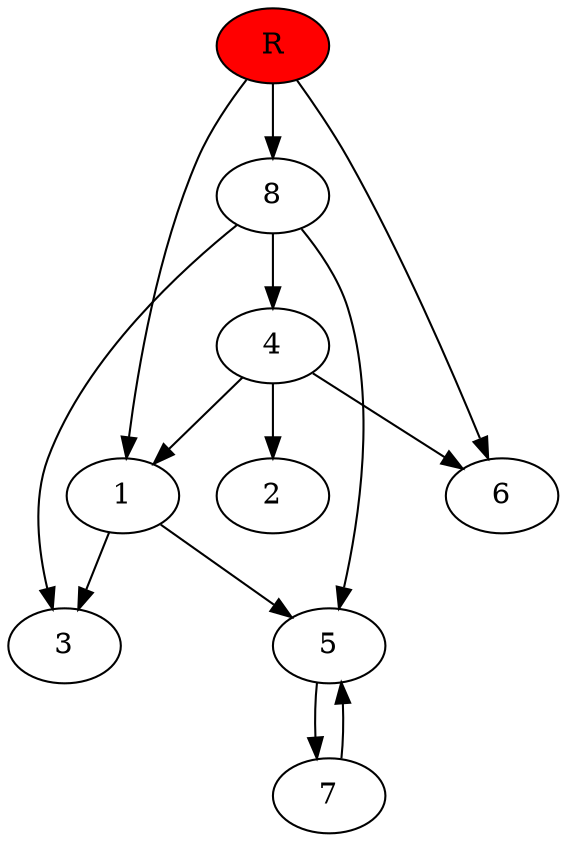 digraph prb36861 {
	1
	2
	3
	4
	5
	6
	7
	8
	R [fillcolor="#ff0000" style=filled]
	1 -> 3
	1 -> 5
	4 -> 1
	4 -> 2
	4 -> 6
	5 -> 7
	7 -> 5
	8 -> 3
	8 -> 4
	8 -> 5
	R -> 1
	R -> 6
	R -> 8
}
